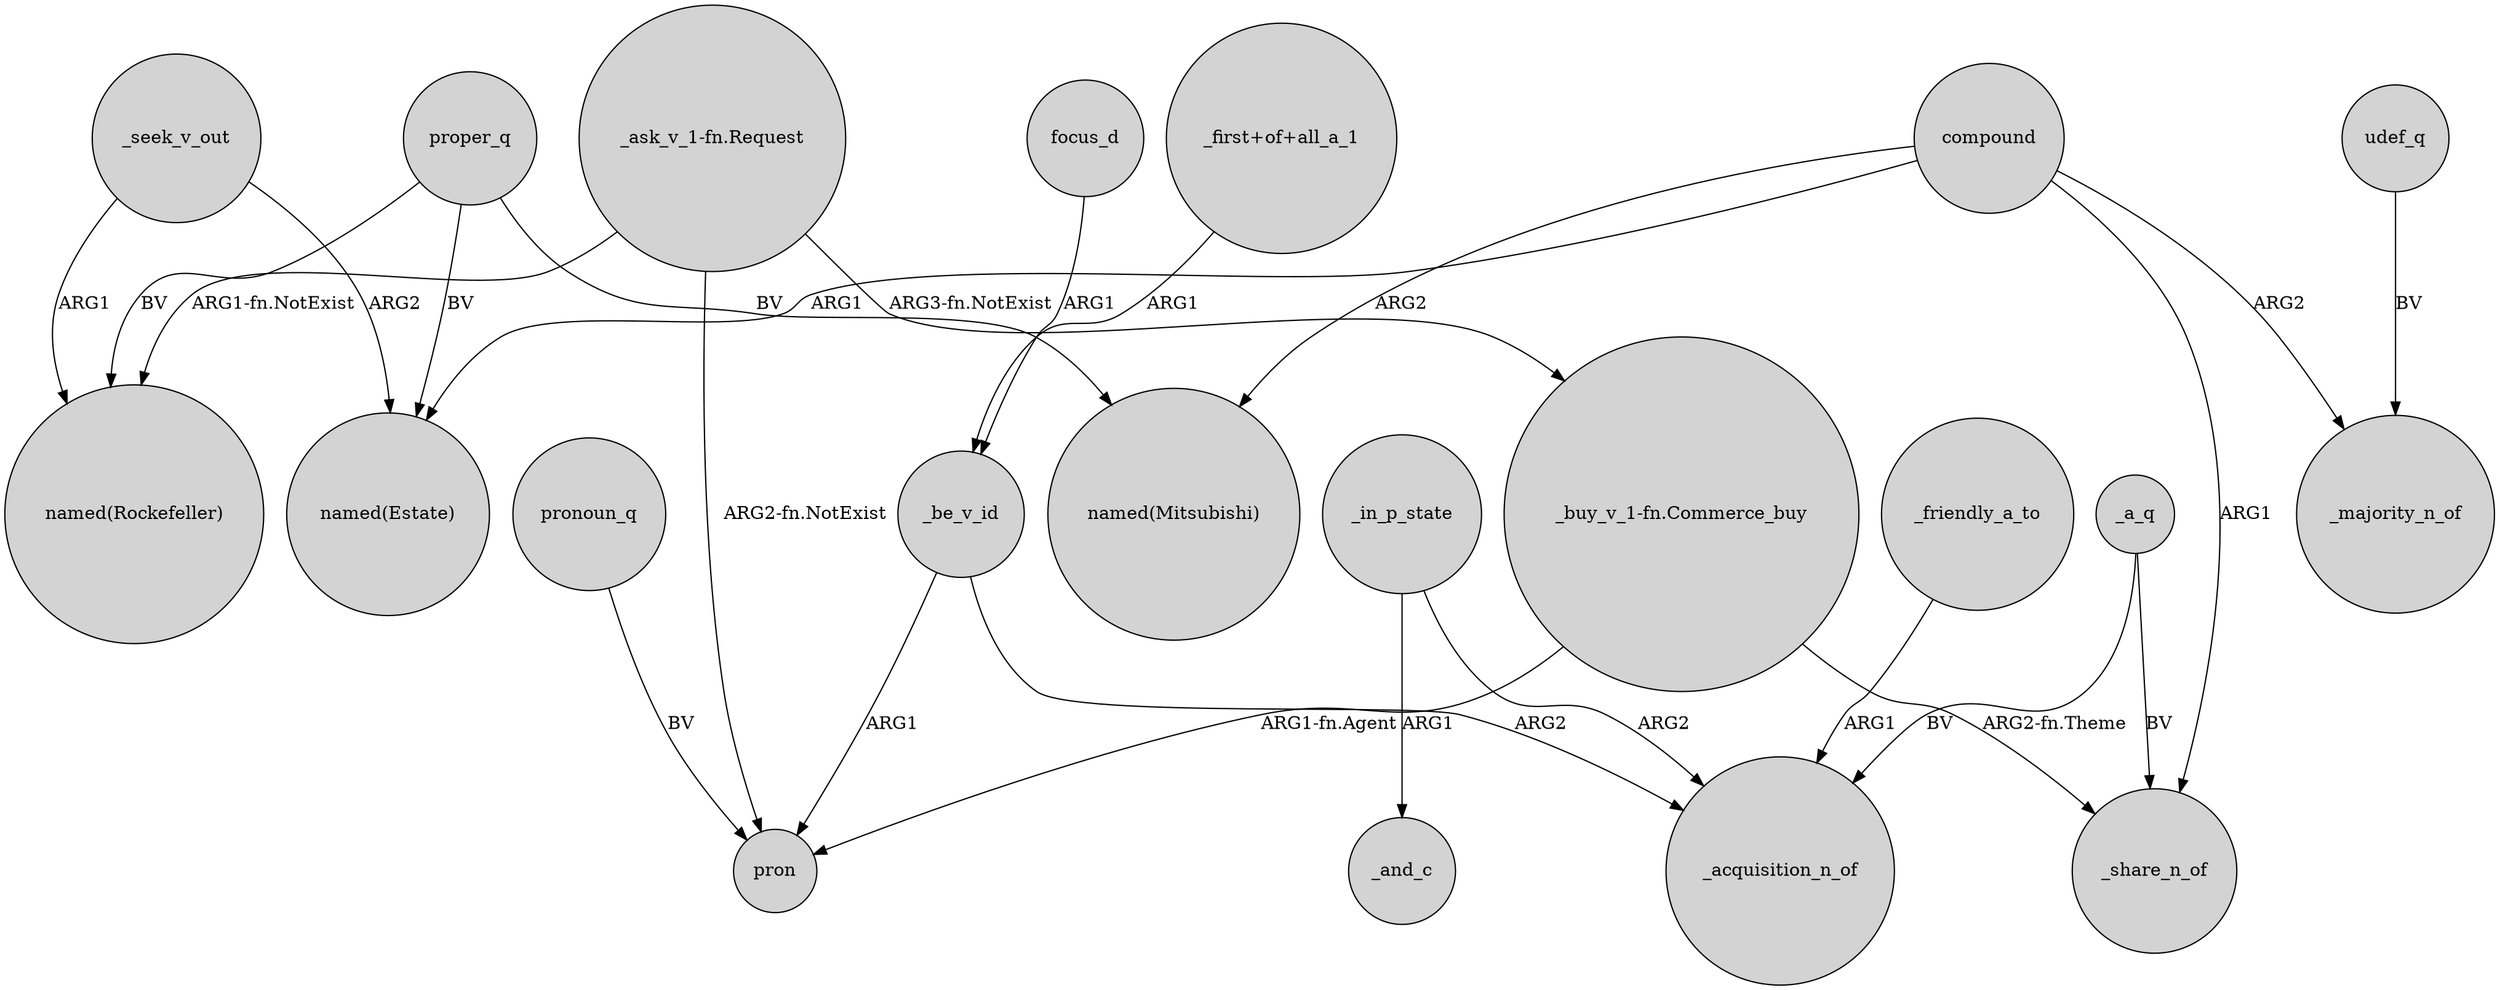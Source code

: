 digraph {
	node [shape=circle style=filled]
	_seek_v_out -> "named(Estate)" [label=ARG2]
	_in_p_state -> _and_c [label=ARG1]
	"_buy_v_1-fn.Commerce_buy" -> pron [label="ARG1-fn.Agent"]
	_be_v_id -> _acquisition_n_of [label=ARG2]
	"_buy_v_1-fn.Commerce_buy" -> _share_n_of [label="ARG2-fn.Theme"]
	"_ask_v_1-fn.Request" -> pron [label="ARG2-fn.NotExist"]
	_seek_v_out -> "named(Rockefeller)" [label=ARG1]
	_be_v_id -> pron [label=ARG1]
	proper_q -> "named(Estate)" [label=BV]
	udef_q -> _majority_n_of [label=BV]
	_friendly_a_to -> _acquisition_n_of [label=ARG1]
	_a_q -> _share_n_of [label=BV]
	proper_q -> "named(Rockefeller)" [label=BV]
	compound -> "named(Estate)" [label=ARG1]
	pronoun_q -> pron [label=BV]
	focus_d -> _be_v_id [label=ARG1]
	compound -> "named(Mitsubishi)" [label=ARG2]
	_in_p_state -> _acquisition_n_of [label=ARG2]
	proper_q -> "named(Mitsubishi)" [label=BV]
	compound -> _share_n_of [label=ARG1]
	"_ask_v_1-fn.Request" -> "_buy_v_1-fn.Commerce_buy" [label="ARG3-fn.NotExist"]
	compound -> _majority_n_of [label=ARG2]
	"_ask_v_1-fn.Request" -> "named(Rockefeller)" [label="ARG1-fn.NotExist"]
	"_first+of+all_a_1" -> _be_v_id [label=ARG1]
	_a_q -> _acquisition_n_of [label=BV]
}

